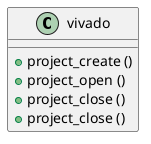 '-- 
'-- Copyright (C) 2020 TclHdl
'--
'-- This is free software, licensed under the GNU General Public License v2.
'-- See /LICENSE for more information.
'--

@startuml

class vivado {
+project_create ()
+project_open ()
+project_close ()
+project_close ()
}


@enduml
